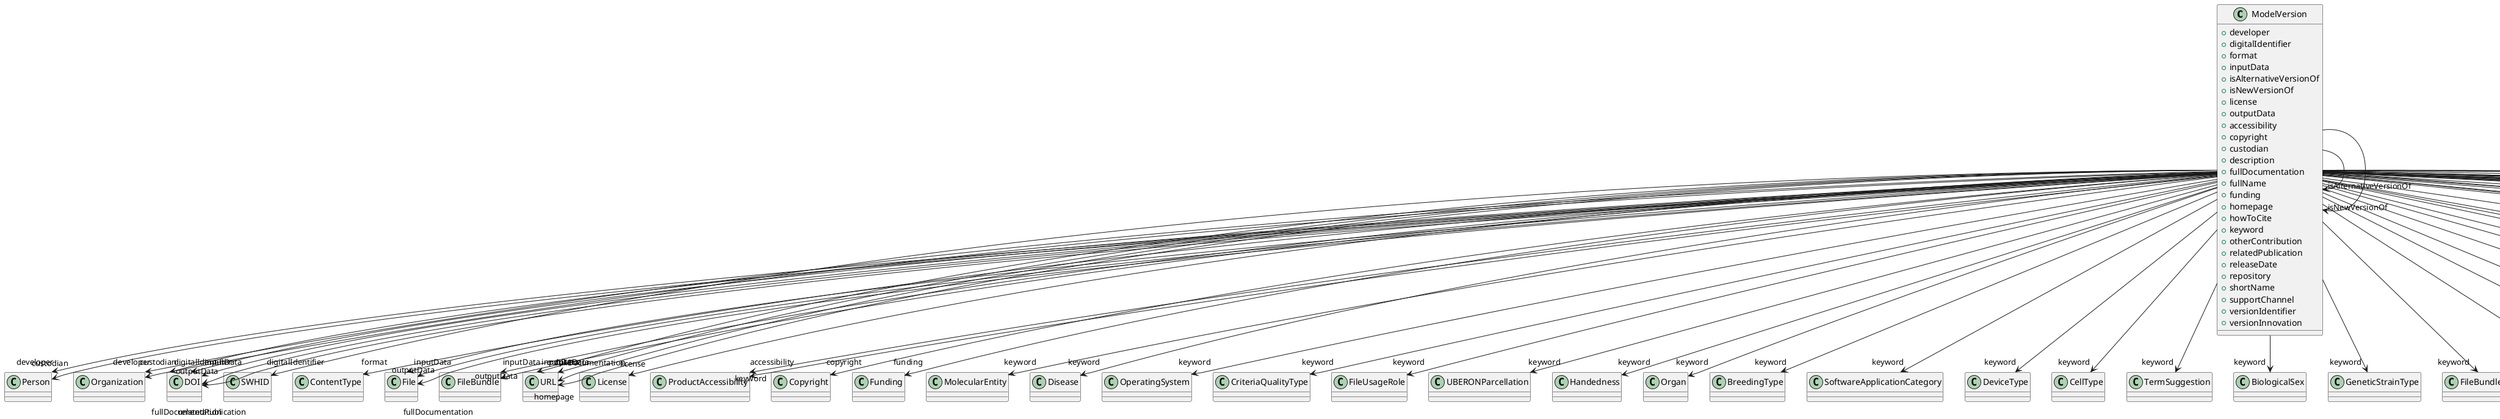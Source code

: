 @startuml
class ModelVersion {
+developer
+digitalIdentifier
+format
+inputData
+isAlternativeVersionOf
+isNewVersionOf
+license
+outputData
+accessibility
+copyright
+custodian
+description
+fullDocumentation
+fullName
+funding
+homepage
+howToCite
+keyword
+otherContribution
+relatedPublication
+releaseDate
+repository
+shortName
+supportChannel
+versionIdentifier
+versionInnovation

}
ModelVersion -d-> "developer" Person
ModelVersion -d-> "developer" Organization
ModelVersion -d-> "digitalIdentifier" DOI
ModelVersion -d-> "digitalIdentifier" SWHID
ModelVersion -d-> "format" ContentType
ModelVersion -d-> "inputData" DOI
ModelVersion -d-> "inputData" File
ModelVersion -d-> "inputData" FileBundle
ModelVersion -d-> "inputData" URL
ModelVersion -d-> "isAlternativeVersionOf" ModelVersion
ModelVersion -d-> "isNewVersionOf" ModelVersion
ModelVersion -d-> "license" License
ModelVersion -d-> "outputData" DOI
ModelVersion -d-> "outputData" File
ModelVersion -d-> "outputData" FileBundle
ModelVersion -d-> "outputData" URL
ModelVersion -d-> "accessibility" ProductAccessibility
ModelVersion -d-> "copyright" Copyright
ModelVersion -d-> "custodian" Person
ModelVersion -d-> "custodian" Organization
ModelVersion -d-> "fullDocumentation" DOI
ModelVersion -d-> "fullDocumentation" File
ModelVersion -d-> "fullDocumentation" URL
ModelVersion -d-> "funding" Funding
ModelVersion -d-> "homepage" URL
ModelVersion -d-> "keyword" MolecularEntity
ModelVersion -d-> "keyword" Disease
ModelVersion -d-> "keyword" OperatingSystem
ModelVersion -d-> "keyword" CriteriaQualityType
ModelVersion -d-> "keyword" FileUsageRole
ModelVersion -d-> "keyword" UBERONParcellation
ModelVersion -d-> "keyword" Handedness
ModelVersion -d-> "keyword" Organ
ModelVersion -d-> "keyword" BreedingType
ModelVersion -d-> "keyword" SoftwareApplicationCategory
ModelVersion -d-> "keyword" DeviceType
ModelVersion -d-> "keyword" CellType
ModelVersion -d-> "keyword" TermSuggestion
ModelVersion -d-> "keyword" BiologicalSex
ModelVersion -d-> "keyword" GeneticStrainType
ModelVersion -d-> "keyword" FileBundleGrouping
ModelVersion -d-> "keyword" SubjectAttribute
ModelVersion -d-> "keyword" Technique
ModelVersion -d-> "keyword" AgeCategory
ModelVersion -d-> "keyword" ProgrammingLanguage
ModelVersion -d-> "keyword" ModelScope
ModelVersion -d-> "keyword" DiseaseModel
ModelVersion -d-> "keyword" StimulusType
ModelVersion -d-> "keyword" OperatingDevice
ModelVersion -d-> "keyword" TissueSampleAttribute
ModelVersion -d-> "keyword" QualitativeOverlap
ModelVersion -d-> "keyword" Language
ModelVersion -d-> "keyword" Species
ModelVersion -d-> "keyword" ActionStatusType
ModelVersion -d-> "keyword" FileRepositoryType
ModelVersion -d-> "keyword" ContributionType
ModelVersion -d-> "keyword" TypeOfUncertainty
ModelVersion -d-> "keyword" Terminology
ModelVersion -d-> "keyword" UnitOfMeasurement
ModelVersion -d-> "keyword" ProductAccessibility
ModelVersion -d-> "keyword" SoftwareFeature
ModelVersion -d-> "keyword" StimulationApproach
ModelVersion -d-> "keyword" ExperimentalApproach
ModelVersion -d-> "keyword" SemanticDataType
ModelVersion -d-> "keyword" AtlasType
ModelVersion -d-> "keyword" AnatomicalAxesOrientation
ModelVersion -d-> "keyword" ModelAbstractionLevel
ModelVersion -d-> "keyword" BiologicalOrder
ModelVersion -d-> "keyword" DataType
ModelVersion -d-> "keyword" TissueSampleType
ModelVersion -d-> "keyword" Laterality
ModelVersion -d-> "keyword" PreparationType
ModelVersion -d-> "keyword" EthicsAssessment
ModelVersion -d-> "keyword" Service
ModelVersion -d-> "keyword" MetaDataModelType
ModelVersion -d-> "otherContribution" Contribution
ModelVersion -d-> "relatedPublication" DOI
ModelVersion -d-> "relatedPublication" ISBN
ModelVersion -d-> "repository" FileRepository

@enduml